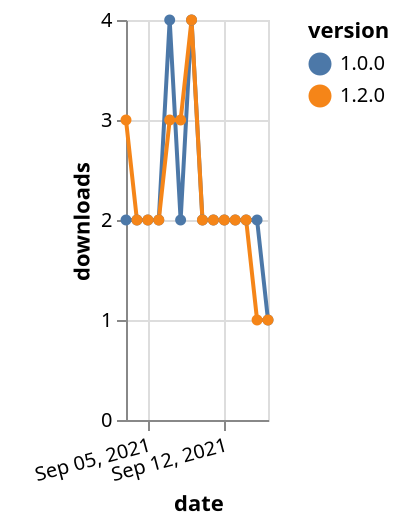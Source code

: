 {"$schema": "https://vega.github.io/schema/vega-lite/v5.json", "description": "A simple bar chart with embedded data.", "data": {"values": [{"date": "2021-09-03", "total": 737, "delta": 2, "version": "1.0.0"}, {"date": "2021-09-04", "total": 739, "delta": 2, "version": "1.0.0"}, {"date": "2021-09-05", "total": 741, "delta": 2, "version": "1.0.0"}, {"date": "2021-09-06", "total": 743, "delta": 2, "version": "1.0.0"}, {"date": "2021-09-07", "total": 747, "delta": 4, "version": "1.0.0"}, {"date": "2021-09-08", "total": 749, "delta": 2, "version": "1.0.0"}, {"date": "2021-09-09", "total": 753, "delta": 4, "version": "1.0.0"}, {"date": "2021-09-10", "total": 755, "delta": 2, "version": "1.0.0"}, {"date": "2021-09-11", "total": 757, "delta": 2, "version": "1.0.0"}, {"date": "2021-09-12", "total": 759, "delta": 2, "version": "1.0.0"}, {"date": "2021-09-13", "total": 761, "delta": 2, "version": "1.0.0"}, {"date": "2021-09-14", "total": 763, "delta": 2, "version": "1.0.0"}, {"date": "2021-09-15", "total": 765, "delta": 2, "version": "1.0.0"}, {"date": "2021-09-16", "total": 766, "delta": 1, "version": "1.0.0"}, {"date": "2021-09-03", "total": 243, "delta": 3, "version": "1.2.0"}, {"date": "2021-09-04", "total": 245, "delta": 2, "version": "1.2.0"}, {"date": "2021-09-05", "total": 247, "delta": 2, "version": "1.2.0"}, {"date": "2021-09-06", "total": 249, "delta": 2, "version": "1.2.0"}, {"date": "2021-09-07", "total": 252, "delta": 3, "version": "1.2.0"}, {"date": "2021-09-08", "total": 255, "delta": 3, "version": "1.2.0"}, {"date": "2021-09-09", "total": 259, "delta": 4, "version": "1.2.0"}, {"date": "2021-09-10", "total": 261, "delta": 2, "version": "1.2.0"}, {"date": "2021-09-11", "total": 263, "delta": 2, "version": "1.2.0"}, {"date": "2021-09-12", "total": 265, "delta": 2, "version": "1.2.0"}, {"date": "2021-09-13", "total": 267, "delta": 2, "version": "1.2.0"}, {"date": "2021-09-14", "total": 269, "delta": 2, "version": "1.2.0"}, {"date": "2021-09-15", "total": 270, "delta": 1, "version": "1.2.0"}, {"date": "2021-09-16", "total": 271, "delta": 1, "version": "1.2.0"}]}, "width": "container", "mark": {"type": "line", "point": {"filled": true}}, "encoding": {"x": {"field": "date", "type": "temporal", "timeUnit": "yearmonthdate", "title": "date", "axis": {"labelAngle": -15}}, "y": {"field": "delta", "type": "quantitative", "title": "downloads"}, "color": {"field": "version", "type": "nominal"}, "tooltip": {"field": "delta"}}}